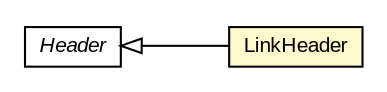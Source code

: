 #!/usr/local/bin/dot
#
# Class diagram 
# Generated by UMLGraph version R5_6-24-gf6e263 (http://www.umlgraph.org/)
#

digraph G {
	edge [fontname="arial",fontsize=10,labelfontname="arial",labelfontsize=10];
	node [fontname="arial",fontsize=10,shape=plaintext];
	nodesep=0.25;
	ranksep=0.5;
	rankdir=LR;
	// io.reinert.requestor.header.LinkHeader
	c6832 [label=<<table title="io.reinert.requestor.header.LinkHeader" border="0" cellborder="1" cellspacing="0" cellpadding="2" port="p" bgcolor="lemonChiffon" href="./LinkHeader.html">
		<tr><td><table border="0" cellspacing="0" cellpadding="1">
<tr><td align="center" balign="center"> LinkHeader </td></tr>
		</table></td></tr>
		</table>>, URL="./LinkHeader.html", fontname="arial", fontcolor="black", fontsize=10.0];
	// io.reinert.requestor.header.Header
	c6833 [label=<<table title="io.reinert.requestor.header.Header" border="0" cellborder="1" cellspacing="0" cellpadding="2" port="p" href="./Header.html">
		<tr><td><table border="0" cellspacing="0" cellpadding="1">
<tr><td align="center" balign="center"><font face="arial italic"> Header </font></td></tr>
		</table></td></tr>
		</table>>, URL="./Header.html", fontname="arial", fontcolor="black", fontsize=10.0];
	//io.reinert.requestor.header.LinkHeader extends io.reinert.requestor.header.Header
	c6833:p -> c6832:p [dir=back,arrowtail=empty];
}

